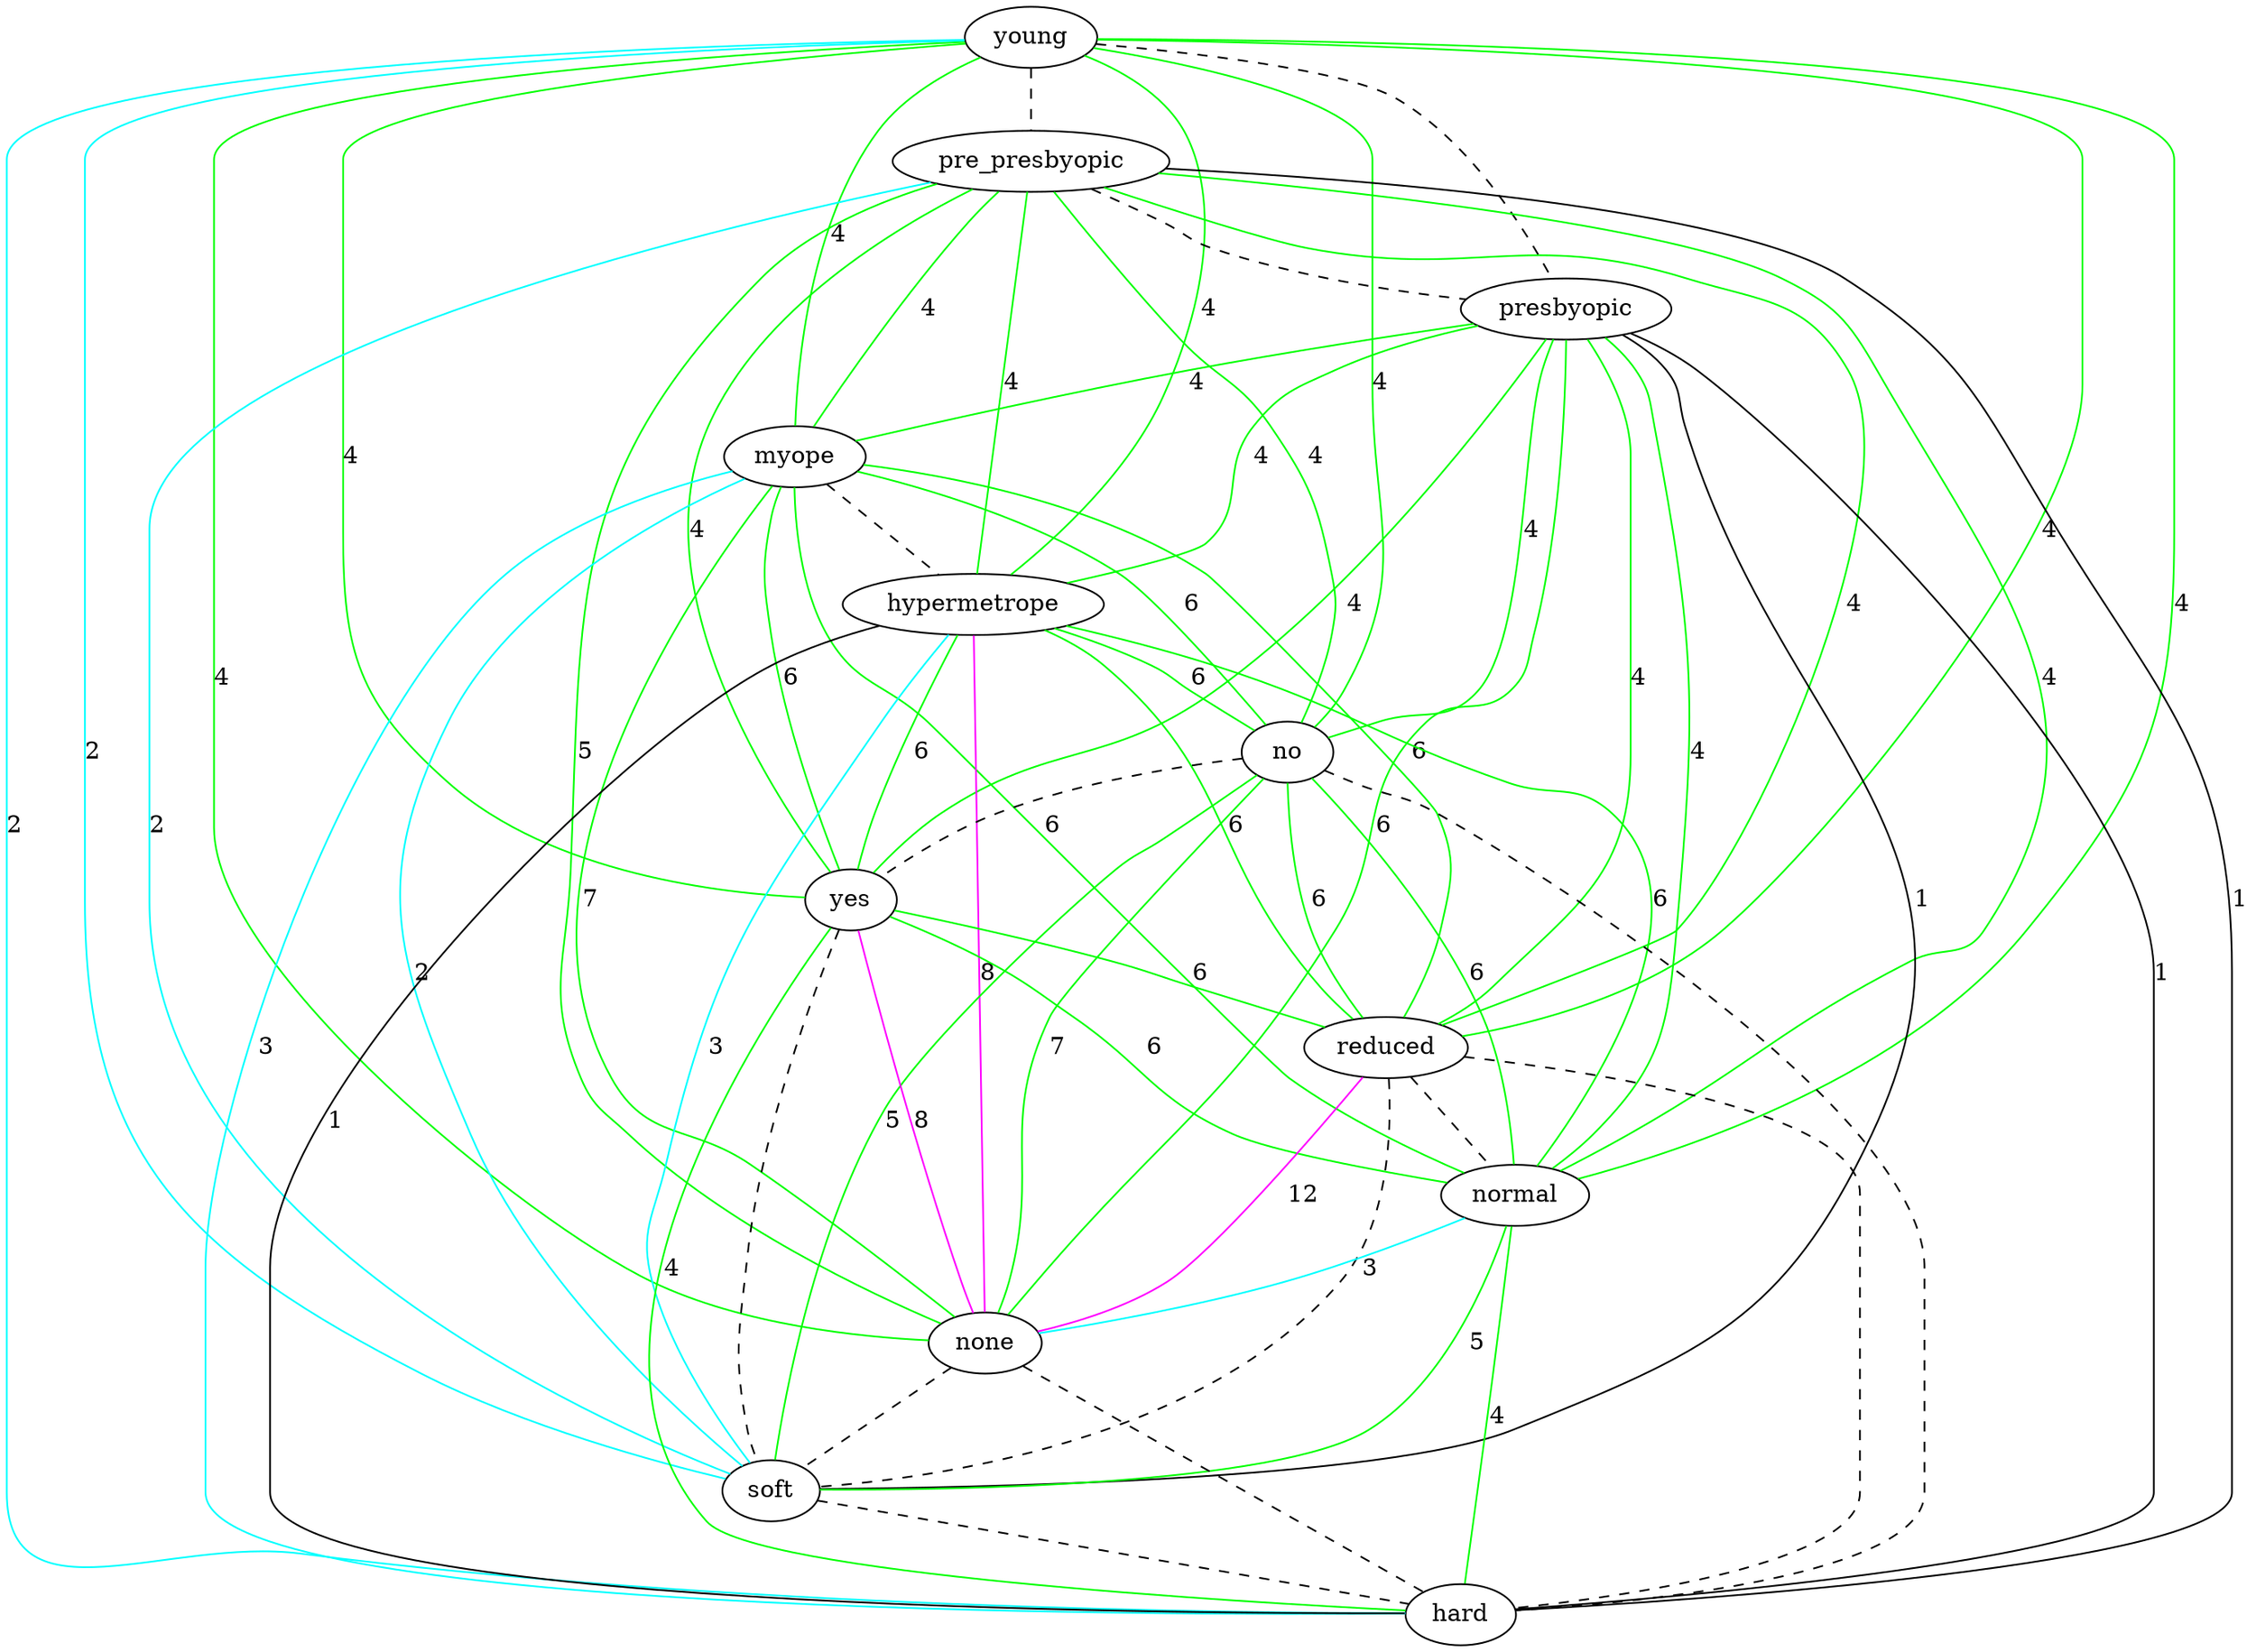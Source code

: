 strict graph "" {
young;
pre_presbyopic;
presbyopic;
myope;
hypermetrope;
no;
yes;
reduced;
normal;
none;
soft;
hard;
young -- pre_presbyopic  [color=black, style=dashed];
young -- presbyopic  [color=black, style=dashed];
young -- myope  [color=green, label=4, style=solid];
young -- hypermetrope  [color=green, label=4, style=solid];
young -- no  [color=green, label=4, style=solid];
young -- yes  [color=green, label=4, style=solid];
young -- reduced  [color=green, label=4, style=solid];
young -- normal  [color=green, label=4, style=solid];
young -- none  [color=green, label=4, style=solid];
young -- soft  [color=cyan, label=2, style=solid];
young -- hard  [color=cyan, label=2, style=solid];
pre_presbyopic -- presbyopic  [color=black, style=dashed];
pre_presbyopic -- myope  [color=green, label=4, style=solid];
pre_presbyopic -- hypermetrope  [color=green, label=4, style=solid];
pre_presbyopic -- no  [color=green, label=4, style=solid];
pre_presbyopic -- yes  [color=green, label=4, style=solid];
pre_presbyopic -- reduced  [color=green, label=4, style=solid];
pre_presbyopic -- normal  [color=green, label=4, style=solid];
pre_presbyopic -- none  [color=green, label=5, style=solid];
pre_presbyopic -- soft  [color=cyan, label=2, style=solid];
pre_presbyopic -- hard  [color=black, label=1, style=solid];
presbyopic -- myope  [color=green, label=4, style=solid];
presbyopic -- hypermetrope  [color=green, label=4, style=solid];
presbyopic -- no  [color=green, label=4, style=solid];
presbyopic -- yes  [color=green, label=4, style=solid];
presbyopic -- reduced  [color=green, label=4, style=solid];
presbyopic -- normal  [color=green, label=4, style=solid];
presbyopic -- none  [color=green, label=6, style=solid];
presbyopic -- soft  [color=black, label=1, style=solid];
presbyopic -- hard  [color=black, label=1, style=solid];
myope -- hypermetrope  [color=black, style=dashed];
myope -- no  [color=green, label=6, style=solid];
myope -- yes  [color=green, label=6, style=solid];
myope -- reduced  [color=green, label=6, style=solid];
myope -- normal  [color=green, label=6, style=solid];
myope -- none  [color=green, label=7, style=solid];
myope -- soft  [color=cyan, label=2, style=solid];
myope -- hard  [color=cyan, label=3, style=solid];
hypermetrope -- no  [color=green, label=6, style=solid];
hypermetrope -- yes  [color=green, label=6, style=solid];
hypermetrope -- reduced  [color=green, label=6, style=solid];
hypermetrope -- normal  [color=green, label=6, style=solid];
hypermetrope -- none  [color=magenta, label=8, style=solid];
hypermetrope -- soft  [color=cyan, label=3, style=solid];
hypermetrope -- hard  [color=black, label=1, style=solid];
no -- yes  [color=black, style=dashed];
no -- reduced  [color=green, label=6, style=solid];
no -- normal  [color=green, label=6, style=solid];
no -- none  [color=green, label=7, style=solid];
no -- soft  [color=green, label=5, style=solid];
no -- hard  [color=black, style=dashed];
yes -- reduced  [color=green, label=6, style=solid];
yes -- normal  [color=green, label=6, style=solid];
yes -- none  [color=magenta, label=8, style=solid];
yes -- soft  [color=black, style=dashed];
yes -- hard  [color=green, label=4, style=solid];
reduced -- normal  [color=black, style=dashed];
reduced -- none  [color=magenta, label=12, style=solid];
reduced -- soft  [color=black, style=dashed];
reduced -- hard  [color=black, style=dashed];
normal -- none  [color=cyan, label=3, style=solid];
normal -- soft  [color=green, label=5, style=solid];
normal -- hard  [color=green, label=4, style=solid];
none -- soft  [color=black, style=dashed];
none -- hard  [color=black, style=dashed];
soft -- hard  [color=black, style=dashed];
}

